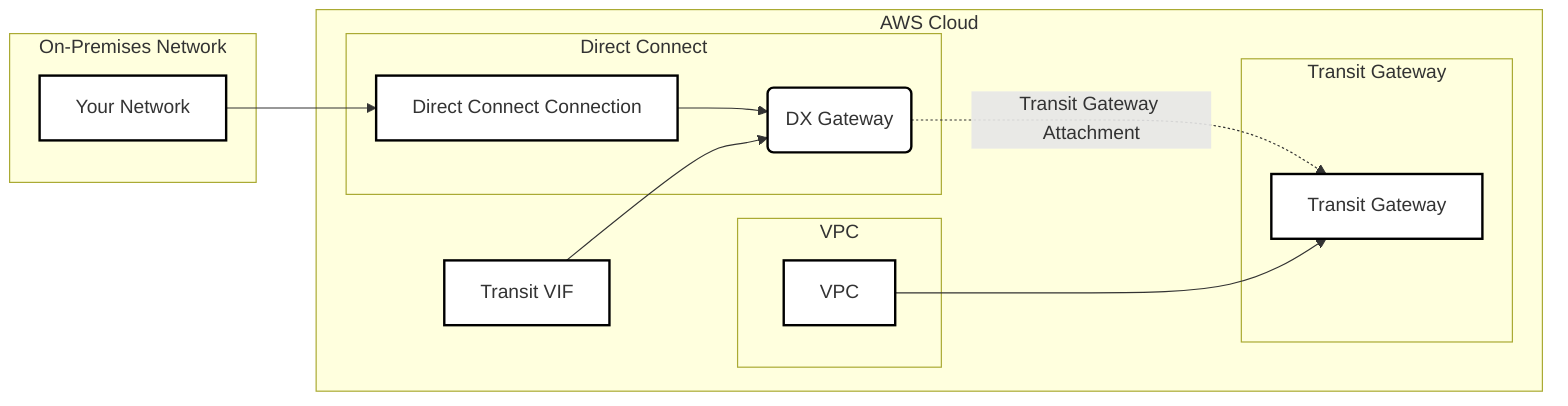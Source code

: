 graph LR
    subgraph "On-Premises Network"
        A[Your Network]
    end
    
    subgraph "AWS Cloud"
        subgraph "Direct Connect"
            B[Direct Connect Connection] --> C(DX Gateway)
        end
        
        subgraph "Transit Gateway"
            D[Transit Gateway]
        end
        
        E[Transit VIF] --> C
        C -. Transit Gateway Attachment .-> D
        
        subgraph "VPC"
            F[VPC] --> D
        end
    end
    
    A --> B
    
    classDef default fill:#ffffff,stroke:#000000,stroke-width:2px;
    classDef connection fill:#f9f9f9,stroke:#000000,stroke-width:2px;
    class C,D fill:#f0f8ff
    class B fill:#f9f9f9